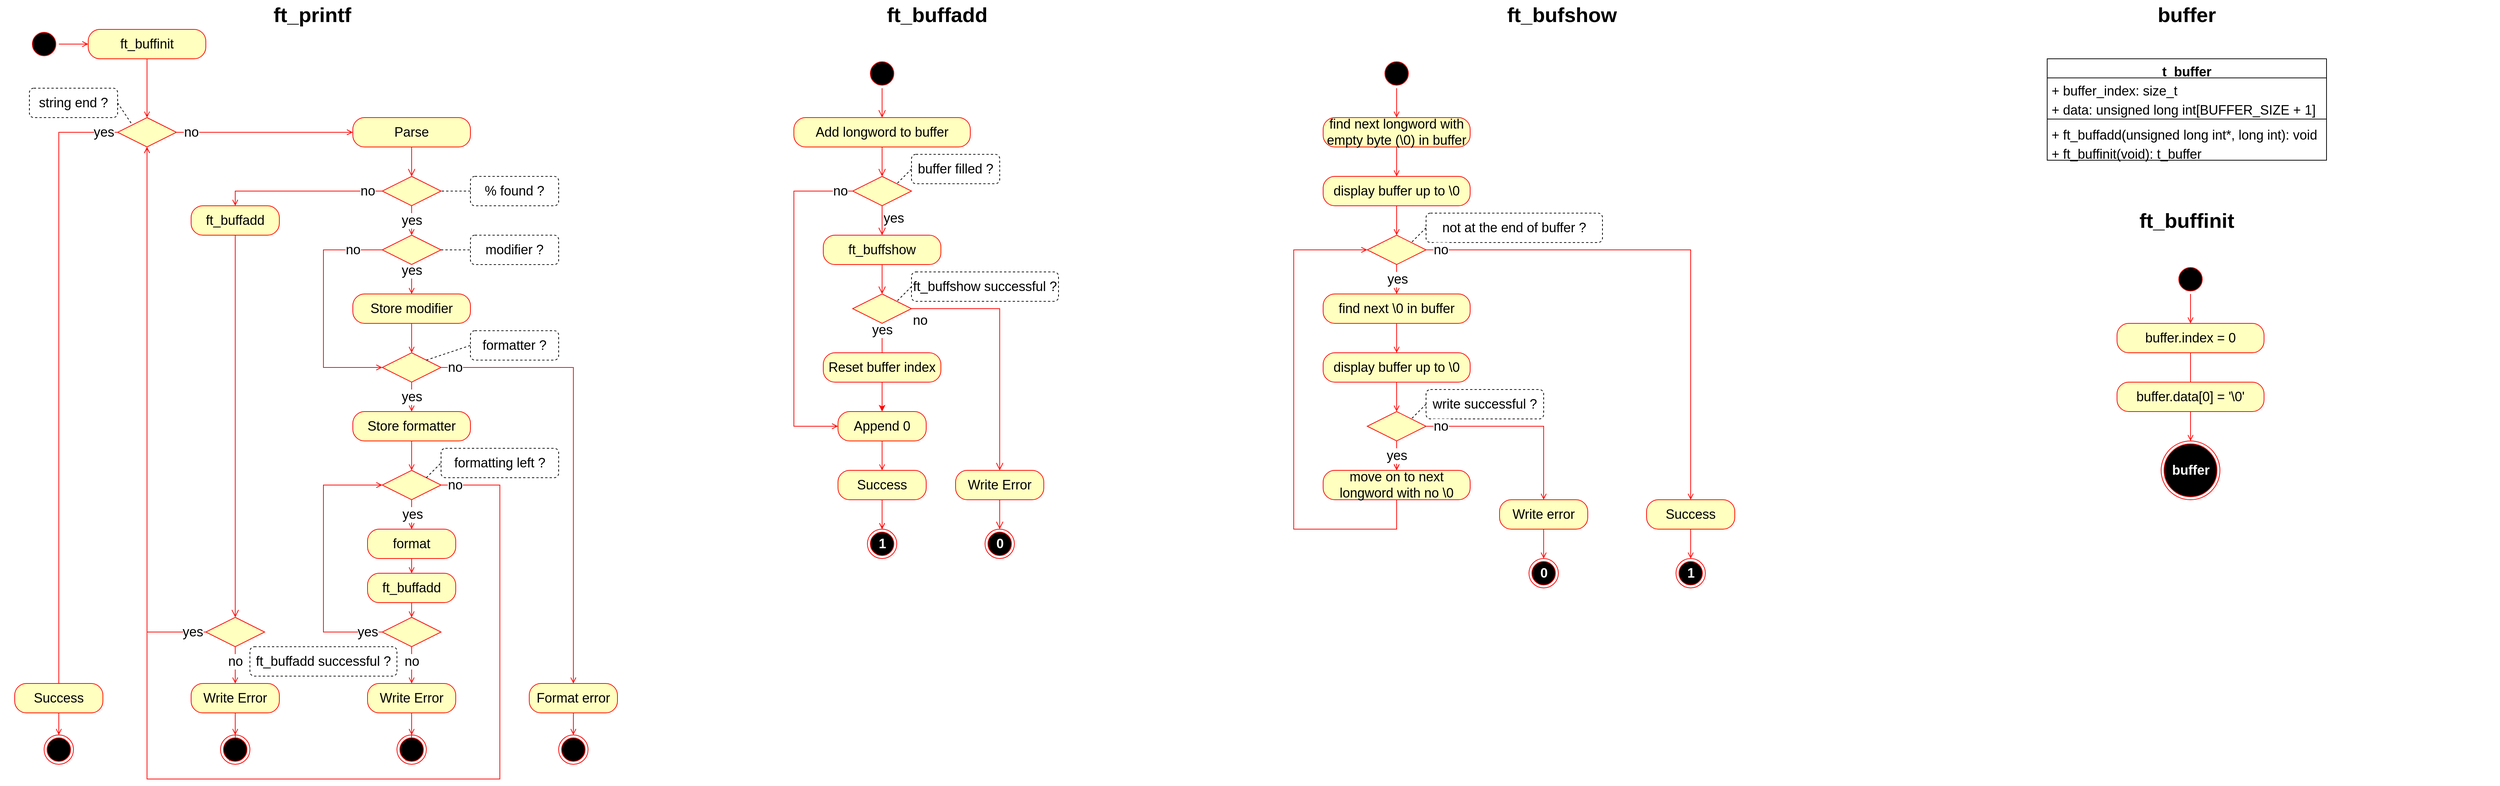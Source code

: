 <mxfile version="20.3.0" type="device"><diagram id="y9JXNTpWtpBgKSU2-rQh" name="Page-1"><mxGraphModel dx="593" dy="375" grid="1" gridSize="10" guides="1" tooltips="1" connect="1" arrows="1" fold="1" page="1" pageScale="1" pageWidth="850" pageHeight="1100" background="none" math="0" shadow="0"><root><mxCell id="0"/><mxCell id="1" parent="0"/><mxCell id="FxN2VmM9aET1OtkcwwL9-2" value="ft_printf" style="text;html=1;strokeColor=none;fillColor=none;align=center;verticalAlign=middle;whiteSpace=wrap;rounded=0;fontSize=28;spacing=2;fontStyle=1;fontColor=#000000;" parent="1" vertex="1"><mxGeometry width="850" height="40" as="geometry"/></mxCell><mxCell id="FxN2VmM9aET1OtkcwwL9-257" style="edgeStyle=orthogonalEdgeStyle;rounded=0;sketch=0;orthogonalLoop=1;jettySize=auto;html=1;entryX=0;entryY=0.5;entryDx=0;entryDy=0;strokeColor=#FF0000;fontFamily=Helvetica;fontSize=18;fontColor=#000000;startArrow=none;startFill=0;endArrow=open;endFill=0;" parent="1" source="FxN2VmM9aET1OtkcwwL9-6" target="FxN2VmM9aET1OtkcwwL9-256" edge="1"><mxGeometry relative="1" as="geometry"/></mxCell><mxCell id="FxN2VmM9aET1OtkcwwL9-6" value="" style="ellipse;html=1;shape=startState;fillColor=#000000;strokeColor=#ff0000;fontSize=18;fontColor=#000000;" parent="1" vertex="1"><mxGeometry x="40" y="40" width="40" height="40" as="geometry"/></mxCell><mxCell id="FxN2VmM9aET1OtkcwwL9-13" value="Parse" style="rounded=1;whiteSpace=wrap;html=1;arcSize=40;fontColor=#000000;fillColor=#ffffc0;strokeColor=#ff0000;fontSize=18;" parent="1" vertex="1"><mxGeometry x="480" y="160" width="160" height="40" as="geometry"/></mxCell><mxCell id="FxN2VmM9aET1OtkcwwL9-14" value="" style="edgeStyle=orthogonalEdgeStyle;html=1;verticalAlign=bottom;endArrow=open;endSize=8;strokeColor=#ff0000;rounded=0;fontSize=18;entryX=0.5;entryY=0;entryDx=0;entryDy=0;fontColor=#000000;" parent="1" source="FxN2VmM9aET1OtkcwwL9-13" target="FxN2VmM9aET1OtkcwwL9-15" edge="1"><mxGeometry relative="1" as="geometry"><mxPoint x="380" y="260" as="targetPoint"/></mxGeometry></mxCell><mxCell id="FxN2VmM9aET1OtkcwwL9-221" value="yes" style="edgeStyle=orthogonalEdgeStyle;rounded=0;sketch=0;orthogonalLoop=1;jettySize=auto;html=1;exitX=0.5;exitY=1;exitDx=0;exitDy=0;entryX=0.5;entryY=0;entryDx=0;entryDy=0;strokeColor=#FF0000;fontFamily=Helvetica;fontSize=18;fontColor=#000000;startArrow=none;startFill=0;endArrow=open;endFill=0;" parent="1" source="FxN2VmM9aET1OtkcwwL9-15" target="FxN2VmM9aET1OtkcwwL9-22" edge="1"><mxGeometry relative="1" as="geometry"/></mxCell><mxCell id="FxN2VmM9aET1OtkcwwL9-235" value="no" style="edgeStyle=orthogonalEdgeStyle;rounded=0;sketch=0;orthogonalLoop=1;jettySize=auto;html=1;entryX=0.5;entryY=0;entryDx=0;entryDy=0;strokeColor=#FF0000;fontFamily=Helvetica;fontSize=18;fontColor=#000000;startArrow=none;startFill=0;endArrow=open;endFill=0;" parent="1" source="FxN2VmM9aET1OtkcwwL9-15" target="FxN2VmM9aET1OtkcwwL9-232" edge="1"><mxGeometry x="-0.818" relative="1" as="geometry"><mxPoint as="offset"/></mxGeometry></mxCell><mxCell id="FxN2VmM9aET1OtkcwwL9-15" value="" style="rhombus;whiteSpace=wrap;html=1;fillColor=#ffffc0;strokeColor=#ff0000;fontSize=18;fontColor=#000000;" parent="1" vertex="1"><mxGeometry x="520" y="240" width="80" height="40" as="geometry"/></mxCell><mxCell id="FxN2VmM9aET1OtkcwwL9-146" style="orthogonalLoop=1;jettySize=auto;html=1;fontSize=18;startArrow=none;startFill=0;endArrow=none;endFill=0;sketch=0;rounded=0;exitX=0;exitY=0.5;exitDx=0;exitDy=0;dashed=1;fontColor=#000000;" parent="1" source="FxN2VmM9aET1OtkcwwL9-18" target="FxN2VmM9aET1OtkcwwL9-15" edge="1"><mxGeometry relative="1" as="geometry"><mxPoint x="640" y="260" as="sourcePoint"/></mxGeometry></mxCell><mxCell id="FxN2VmM9aET1OtkcwwL9-18" value="% found ?" style="text;html=1;strokeColor=default;fillColor=none;align=center;verticalAlign=middle;whiteSpace=wrap;rounded=1;fontSize=18;dashed=1;fontColor=#000000;" parent="1" vertex="1"><mxGeometry x="640" y="240" width="120" height="40" as="geometry"/></mxCell><mxCell id="FxN2VmM9aET1OtkcwwL9-219" value="yes" style="edgeStyle=orthogonalEdgeStyle;rounded=0;sketch=0;orthogonalLoop=1;jettySize=auto;html=1;exitX=0.5;exitY=1;exitDx=0;exitDy=0;entryX=0.5;entryY=0;entryDx=0;entryDy=0;strokeColor=#FF0000;fontFamily=Helvetica;fontSize=18;fontColor=#000000;startArrow=none;startFill=0;endArrow=open;endFill=0;" parent="1" source="FxN2VmM9aET1OtkcwwL9-22" target="FxN2VmM9aET1OtkcwwL9-303" edge="1"><mxGeometry x="-0.6" relative="1" as="geometry"><Array as="points"/><mxPoint as="offset"/></mxGeometry></mxCell><mxCell id="FxN2VmM9aET1OtkcwwL9-314" value="no" style="edgeStyle=orthogonalEdgeStyle;rounded=0;sketch=0;orthogonalLoop=1;jettySize=auto;html=1;exitX=0;exitY=0.5;exitDx=0;exitDy=0;entryX=0;entryY=0.5;entryDx=0;entryDy=0;strokeColor=#FF0000;fontFamily=Helvetica;fontSize=18;fontColor=#000000;startArrow=none;startFill=0;endArrow=open;endFill=0;" parent="1" source="FxN2VmM9aET1OtkcwwL9-22" target="FxN2VmM9aET1OtkcwwL9-27" edge="1"><mxGeometry x="-0.75" relative="1" as="geometry"><Array as="points"><mxPoint x="440" y="340"/><mxPoint x="440" y="500"/></Array><mxPoint as="offset"/></mxGeometry></mxCell><mxCell id="FxN2VmM9aET1OtkcwwL9-22" value="" style="rhombus;whiteSpace=wrap;html=1;fillColor=#ffffc0;strokeColor=#ff0000;fontSize=18;fontColor=#000000;" parent="1" vertex="1"><mxGeometry x="520" y="320" width="80" height="40" as="geometry"/></mxCell><mxCell id="FxN2VmM9aET1OtkcwwL9-25" value="modifier ?" style="text;html=1;strokeColor=default;fillColor=none;align=center;verticalAlign=middle;whiteSpace=wrap;rounded=1;fontSize=18;dashed=1;fontColor=#000000;" parent="1" vertex="1"><mxGeometry x="640" y="320" width="120" height="40" as="geometry"/></mxCell><mxCell id="FxN2VmM9aET1OtkcwwL9-26" value="formatter ?" style="text;html=1;strokeColor=default;fillColor=none;align=center;verticalAlign=middle;whiteSpace=wrap;rounded=1;fontSize=18;dashed=1;fontColor=#000000;" parent="1" vertex="1"><mxGeometry x="640" y="450" width="120" height="40" as="geometry"/></mxCell><mxCell id="FxN2VmM9aET1OtkcwwL9-217" value="no" style="edgeStyle=orthogonalEdgeStyle;rounded=0;sketch=0;orthogonalLoop=1;jettySize=auto;html=1;entryX=0.5;entryY=0;entryDx=0;entryDy=0;strokeColor=#FF0000;fontFamily=Helvetica;fontSize=18;fontColor=#000000;startArrow=none;startFill=0;endArrow=open;endFill=0;" parent="1" source="FxN2VmM9aET1OtkcwwL9-27" target="FxN2VmM9aET1OtkcwwL9-59" edge="1"><mxGeometry x="-0.937" relative="1" as="geometry"><mxPoint as="offset"/></mxGeometry></mxCell><mxCell id="FxN2VmM9aET1OtkcwwL9-312" value="yes" style="edgeStyle=orthogonalEdgeStyle;rounded=0;sketch=0;orthogonalLoop=1;jettySize=auto;html=1;exitX=0.5;exitY=1;exitDx=0;exitDy=0;entryX=0.5;entryY=0;entryDx=0;entryDy=0;strokeColor=#FF0000;fontFamily=Helvetica;fontSize=18;fontColor=#000000;startArrow=none;startFill=0;endArrow=open;endFill=0;" parent="1" source="FxN2VmM9aET1OtkcwwL9-27" target="FxN2VmM9aET1OtkcwwL9-311" edge="1"><mxGeometry relative="1" as="geometry"/></mxCell><mxCell id="FxN2VmM9aET1OtkcwwL9-27" value="" style="rhombus;whiteSpace=wrap;html=1;fillColor=#ffffc0;strokeColor=#ff0000;fontSize=18;fontColor=#000000;" parent="1" vertex="1"><mxGeometry x="520" y="480" width="80" height="40" as="geometry"/></mxCell><mxCell id="FxN2VmM9aET1OtkcwwL9-244" style="edgeStyle=orthogonalEdgeStyle;rounded=0;sketch=0;orthogonalLoop=1;jettySize=auto;html=1;entryX=0.5;entryY=0;entryDx=0;entryDy=0;strokeColor=#FF0000;fontFamily=Helvetica;fontSize=18;fontColor=#000000;startArrow=none;startFill=0;endArrow=open;endFill=0;" parent="1" source="FxN2VmM9aET1OtkcwwL9-59" target="FxN2VmM9aET1OtkcwwL9-138" edge="1"><mxGeometry relative="1" as="geometry"/></mxCell><mxCell id="FxN2VmM9aET1OtkcwwL9-59" value="Format error" style="rounded=1;whiteSpace=wrap;html=1;arcSize=40;fontColor=#000000;fillColor=#ffffc0;strokeColor=#ff0000;fontSize=18;" parent="1" vertex="1"><mxGeometry x="720" y="930" width="120" height="40" as="geometry"/></mxCell><mxCell id="FxN2VmM9aET1OtkcwwL9-222" value="no" style="edgeStyle=orthogonalEdgeStyle;rounded=0;sketch=0;orthogonalLoop=1;jettySize=auto;html=1;exitX=1;exitY=0.5;exitDx=0;exitDy=0;entryX=0;entryY=0.5;entryDx=0;entryDy=0;strokeColor=#FF0000;fontFamily=Helvetica;fontSize=18;fontColor=#000000;startArrow=none;startFill=0;endArrow=open;endFill=0;" parent="1" source="FxN2VmM9aET1OtkcwwL9-78" target="FxN2VmM9aET1OtkcwwL9-13" edge="1"><mxGeometry x="-0.833" relative="1" as="geometry"><mxPoint as="offset"/></mxGeometry></mxCell><mxCell id="FxN2VmM9aET1OtkcwwL9-78" value="" style="rhombus;whiteSpace=wrap;html=1;fillColor=#ffffc0;strokeColor=#ff0000;fontSize=18;fontColor=#000000;" parent="1" vertex="1"><mxGeometry x="160" y="160" width="80" height="40" as="geometry"/></mxCell><mxCell id="FxN2VmM9aET1OtkcwwL9-155" style="edgeStyle=none;rounded=0;sketch=0;orthogonalLoop=1;jettySize=auto;html=1;exitX=1;exitY=0.5;exitDx=0;exitDy=0;entryX=0;entryY=0;entryDx=0;entryDy=0;dashed=1;fontSize=18;startArrow=none;startFill=0;endArrow=none;endFill=0;fontColor=#000000;" parent="1" source="FxN2VmM9aET1OtkcwwL9-81" target="FxN2VmM9aET1OtkcwwL9-78" edge="1"><mxGeometry relative="1" as="geometry"/></mxCell><mxCell id="FxN2VmM9aET1OtkcwwL9-81" value="string end ?" style="text;html=1;strokeColor=default;fillColor=none;align=center;verticalAlign=middle;whiteSpace=wrap;rounded=1;fontSize=18;dashed=1;fontColor=#000000;" parent="1" vertex="1"><mxGeometry x="40" y="120" width="120" height="40" as="geometry"/></mxCell><mxCell id="FxN2VmM9aET1OtkcwwL9-138" value="" style="ellipse;html=1;shape=endState;fillColor=#000000;strokeColor=#ff0000;fontSize=18;fontColor=#000000;" parent="1" vertex="1"><mxGeometry x="760" y="1000" width="40" height="40" as="geometry"/></mxCell><mxCell id="FxN2VmM9aET1OtkcwwL9-142" value="" style="ellipse;html=1;shape=endState;fillColor=#000000;strokeColor=#ff0000;fontSize=18;fontColor=#000000;" parent="1" vertex="1"><mxGeometry x="60" y="1000" width="40" height="40" as="geometry"/></mxCell><mxCell id="FxN2VmM9aET1OtkcwwL9-147" style="orthogonalLoop=1;jettySize=auto;html=1;fontSize=18;startArrow=none;startFill=0;endArrow=none;endFill=0;sketch=0;rounded=0;exitX=1;exitY=0.5;exitDx=0;exitDy=0;dashed=1;entryX=0;entryY=0.5;entryDx=0;entryDy=0;fontColor=#000000;" parent="1" source="FxN2VmM9aET1OtkcwwL9-22" target="FxN2VmM9aET1OtkcwwL9-25" edge="1"><mxGeometry relative="1" as="geometry"><mxPoint x="650" y="270" as="sourcePoint"/><mxPoint x="610" y="270" as="targetPoint"/></mxGeometry></mxCell><mxCell id="FxN2VmM9aET1OtkcwwL9-148" style="orthogonalLoop=1;jettySize=auto;html=1;fontSize=18;startArrow=none;startFill=0;endArrow=none;endFill=0;sketch=0;rounded=0;exitX=1;exitY=0;exitDx=0;exitDy=0;dashed=1;entryX=0;entryY=0.5;entryDx=0;entryDy=0;fontColor=#000000;" parent="1" source="FxN2VmM9aET1OtkcwwL9-27" target="FxN2VmM9aET1OtkcwwL9-26" edge="1"><mxGeometry relative="1" as="geometry"><mxPoint x="530" y="350" as="sourcePoint"/><mxPoint x="490" y="350" as="targetPoint"/></mxGeometry></mxCell><mxCell id="FxN2VmM9aET1OtkcwwL9-158" value="buffer filled ?" style="text;html=1;strokeColor=default;fillColor=none;align=center;verticalAlign=middle;whiteSpace=wrap;rounded=1;fontSize=18;dashed=1;fontColor=#000000;" parent="1" vertex="1"><mxGeometry x="1240" y="210" width="120" height="40" as="geometry"/></mxCell><mxCell id="FxN2VmM9aET1OtkcwwL9-159" value="Add longword to buffer" style="rounded=1;whiteSpace=wrap;html=1;arcSize=40;fontColor=#000000;fillColor=#ffffc0;strokeColor=#ff0000;fontSize=18;" parent="1" vertex="1"><mxGeometry x="1080" y="160" width="240" height="40" as="geometry"/></mxCell><mxCell id="FxN2VmM9aET1OtkcwwL9-160" value="" style="edgeStyle=orthogonalEdgeStyle;html=1;verticalAlign=bottom;endArrow=open;endSize=8;strokeColor=#ff0000;rounded=0;fontSize=18;entryX=0.5;entryY=0;entryDx=0;entryDy=0;fontColor=#000000;" parent="1" source="FxN2VmM9aET1OtkcwwL9-159" target="FxN2VmM9aET1OtkcwwL9-161" edge="1"><mxGeometry relative="1" as="geometry"><mxPoint x="1440" y="480" as="targetPoint"/></mxGeometry></mxCell><mxCell id="FxN2VmM9aET1OtkcwwL9-161" value="" style="rhombus;whiteSpace=wrap;html=1;fillColor=#ffffc0;strokeColor=#ff0000;fontSize=18;fontColor=#000000;" parent="1" vertex="1"><mxGeometry x="1160" y="240" width="80" height="40" as="geometry"/></mxCell><mxCell id="FxN2VmM9aET1OtkcwwL9-163" value="yes" style="edgeStyle=orthogonalEdgeStyle;html=1;align=left;verticalAlign=top;endArrow=open;endSize=8;strokeColor=#ff0000;rounded=0;fontSize=18;entryX=0.5;entryY=0;entryDx=0;entryDy=0;fontColor=#000000;" parent="1" source="FxN2VmM9aET1OtkcwwL9-161" target="FxN2VmM9aET1OtkcwwL9-164" edge="1"><mxGeometry x="-1" relative="1" as="geometry"><mxPoint x="1410" y="550" as="targetPoint"/><mxPoint as="offset"/></mxGeometry></mxCell><mxCell id="FxN2VmM9aET1OtkcwwL9-164" value="ft_buffshow" style="rounded=1;whiteSpace=wrap;html=1;arcSize=40;fontColor=#000000;fillColor=#ffffc0;strokeColor=#ff0000;fontSize=18;" parent="1" vertex="1"><mxGeometry x="1120" y="320" width="160" height="40" as="geometry"/></mxCell><mxCell id="FxN2VmM9aET1OtkcwwL9-165" value="" style="edgeStyle=orthogonalEdgeStyle;html=1;verticalAlign=bottom;endArrow=open;endSize=8;strokeColor=#ff0000;rounded=0;fontSize=18;entryX=0.5;entryY=0;entryDx=0;entryDy=0;fontColor=#000000;" parent="1" source="FxN2VmM9aET1OtkcwwL9-164" target="FxN2VmM9aET1OtkcwwL9-166" edge="1"><mxGeometry relative="1" as="geometry"><mxPoint x="1280" y="680" as="targetPoint"/></mxGeometry></mxCell><mxCell id="FxN2VmM9aET1OtkcwwL9-190" style="edgeStyle=none;rounded=0;sketch=0;orthogonalLoop=1;jettySize=auto;html=1;dashed=1;fontSize=18;startArrow=none;startFill=0;endArrow=none;endFill=0;fontColor=#000000;" parent="1" source="FxN2VmM9aET1OtkcwwL9-166" edge="1"><mxGeometry relative="1" as="geometry"><mxPoint x="1200" y="450" as="targetPoint"/></mxGeometry></mxCell><mxCell id="FxN2VmM9aET1OtkcwwL9-192" value="yes" style="edgeStyle=orthogonalEdgeStyle;rounded=0;sketch=0;orthogonalLoop=1;jettySize=auto;html=1;entryX=0.5;entryY=0;entryDx=0;entryDy=0;fontSize=18;startArrow=none;startFill=0;endArrow=classic;endFill=1;strokeColor=#FF0000;fontColor=#000000;" parent="1" source="FxN2VmM9aET1OtkcwwL9-166" target="FxN2VmM9aET1OtkcwwL9-300" edge="1"><mxGeometry x="-0.846" relative="1" as="geometry"><mxPoint as="offset"/></mxGeometry></mxCell><mxCell id="FxN2VmM9aET1OtkcwwL9-166" value="" style="rhombus;whiteSpace=wrap;html=1;fillColor=#ffffc0;strokeColor=#ff0000;fontSize=18;fontColor=#000000;" parent="1" vertex="1"><mxGeometry x="1160" y="400" width="80" height="40" as="geometry"/></mxCell><mxCell id="FxN2VmM9aET1OtkcwwL9-167" value="no" style="edgeStyle=orthogonalEdgeStyle;html=1;align=left;verticalAlign=bottom;endArrow=open;endSize=8;strokeColor=#FF0000;rounded=0;fontSize=18;entryX=0.5;entryY=0;entryDx=0;entryDy=0;fontColor=#000000;" parent="1" source="FxN2VmM9aET1OtkcwwL9-166" target="FxN2VmM9aET1OtkcwwL9-171" edge="1"><mxGeometry x="-0.999" y="-30" relative="1" as="geometry"><mxPoint x="1400" y="360" as="targetPoint"/><mxPoint as="offset"/></mxGeometry></mxCell><mxCell id="FxN2VmM9aET1OtkcwwL9-188" style="edgeStyle=none;rounded=0;sketch=0;orthogonalLoop=1;jettySize=auto;html=1;entryX=1;entryY=0;entryDx=0;entryDy=0;dashed=1;fontSize=18;startArrow=none;startFill=0;endArrow=none;endFill=0;exitX=0;exitY=0.5;exitDx=0;exitDy=0;fontColor=#000000;" parent="1" source="FxN2VmM9aET1OtkcwwL9-169" target="FxN2VmM9aET1OtkcwwL9-166" edge="1"><mxGeometry relative="1" as="geometry"/></mxCell><mxCell id="FxN2VmM9aET1OtkcwwL9-169" value="ft_buffshow successful ?" style="text;html=1;strokeColor=default;fillColor=none;align=center;verticalAlign=middle;whiteSpace=wrap;rounded=1;fontSize=18;dashed=1;fontColor=#000000;" parent="1" vertex="1"><mxGeometry x="1240" y="370" width="200" height="40" as="geometry"/></mxCell><mxCell id="FxN2VmM9aET1OtkcwwL9-170" value="&lt;font&gt;&lt;b&gt;0&lt;/b&gt;&lt;/font&gt;" style="ellipse;html=1;shape=endState;fillColor=#000000;strokeColor=#ff0000;fontSize=18;fontColor=#FFFFFF;" parent="1" vertex="1"><mxGeometry x="1340" y="720" width="40" height="40" as="geometry"/></mxCell><mxCell id="FxN2VmM9aET1OtkcwwL9-171" value="Write Error" style="rounded=1;whiteSpace=wrap;html=1;arcSize=40;fontColor=#000000;fillColor=#ffffc0;strokeColor=#ff0000;fontSize=18;" parent="1" vertex="1"><mxGeometry x="1300" y="640" width="120" height="40" as="geometry"/></mxCell><mxCell id="FxN2VmM9aET1OtkcwwL9-172" value="" style="edgeStyle=orthogonalEdgeStyle;html=1;verticalAlign=bottom;endArrow=open;endSize=8;strokeColor=#ff0000;rounded=0;fontSize=18;entryX=0.5;entryY=0;entryDx=0;entryDy=0;fontColor=#FFFFFF;" parent="1" source="FxN2VmM9aET1OtkcwwL9-171" target="FxN2VmM9aET1OtkcwwL9-170" edge="1"><mxGeometry relative="1" as="geometry"><mxPoint x="1460" y="720" as="targetPoint"/></mxGeometry></mxCell><mxCell id="FxN2VmM9aET1OtkcwwL9-173" style="orthogonalLoop=1;jettySize=auto;html=1;fontSize=18;startArrow=none;startFill=0;endArrow=none;endFill=0;sketch=0;rounded=0;exitX=0;exitY=0.5;exitDx=0;exitDy=0;dashed=1;entryX=1;entryY=0;entryDx=0;entryDy=0;fontColor=#000000;" parent="1" source="FxN2VmM9aET1OtkcwwL9-158" target="FxN2VmM9aET1OtkcwwL9-161" edge="1"><mxGeometry relative="1" as="geometry"><mxPoint x="2170" y="430" as="sourcePoint"/><mxPoint x="2130" y="430" as="targetPoint"/></mxGeometry></mxCell><mxCell id="FxN2VmM9aET1OtkcwwL9-175" value="ft_buffadd" style="text;html=1;strokeColor=none;fillColor=none;align=center;verticalAlign=middle;whiteSpace=wrap;rounded=0;fontSize=28;spacing=2;fontStyle=1;fontColor=#000000;" parent="1" vertex="1"><mxGeometry x="850" width="850" height="40" as="geometry"/></mxCell><mxCell id="FxN2VmM9aET1OtkcwwL9-177" value="" style="ellipse;html=1;shape=startState;fillColor=#000000;strokeColor=#ff0000;rounded=1;fontSize=18;fontColor=#000000;" parent="1" vertex="1"><mxGeometry x="1180" y="80" width="40" height="40" as="geometry"/></mxCell><mxCell id="FxN2VmM9aET1OtkcwwL9-178" value="" style="edgeStyle=orthogonalEdgeStyle;html=1;verticalAlign=bottom;endArrow=open;endSize=8;strokeColor=#ff0000;rounded=0;sketch=0;fontSize=18;exitX=0.5;exitY=1;exitDx=0;exitDy=0;entryX=0.5;entryY=0;entryDx=0;entryDy=0;fontColor=#000000;" parent="1" source="FxN2VmM9aET1OtkcwwL9-177" target="FxN2VmM9aET1OtkcwwL9-159" edge="1"><mxGeometry relative="1" as="geometry"><mxPoint x="1240.0" y="170" as="targetPoint"/><mxPoint x="1240.0" y="130" as="sourcePoint"/></mxGeometry></mxCell><mxCell id="FxN2VmM9aET1OtkcwwL9-191" value="1" style="ellipse;html=1;shape=endState;fillColor=#000000;strokeColor=#ff0000;fontSize=18;fontColor=#FFFFFF;labelBackgroundColor=none;fontFamily=Helvetica;fontStyle=1" parent="1" vertex="1"><mxGeometry x="1180" y="720" width="40" height="40" as="geometry"/></mxCell><mxCell id="FxN2VmM9aET1OtkcwwL9-224" value="yes" style="edgeStyle=orthogonalEdgeStyle;rounded=0;sketch=0;orthogonalLoop=1;jettySize=auto;html=1;strokeColor=#FF0000;fontFamily=Helvetica;fontSize=18;fontColor=#000000;startArrow=none;startFill=0;endArrow=open;endFill=0;" parent="1" source="FxN2VmM9aET1OtkcwwL9-195" edge="1"><mxGeometry relative="1" as="geometry"><mxPoint x="560" y="720" as="targetPoint"/></mxGeometry></mxCell><mxCell id="FxN2VmM9aET1OtkcwwL9-251" value="no" style="edgeStyle=orthogonalEdgeStyle;rounded=0;sketch=0;orthogonalLoop=1;jettySize=auto;html=1;exitX=1;exitY=0.5;exitDx=0;exitDy=0;entryX=0.5;entryY=1;entryDx=0;entryDy=0;strokeColor=#FF0000;fontFamily=Helvetica;fontSize=18;fontColor=#000000;startArrow=none;startFill=0;endArrow=open;endFill=0;" parent="1" source="FxN2VmM9aET1OtkcwwL9-195" target="FxN2VmM9aET1OtkcwwL9-78" edge="1"><mxGeometry x="-0.979" relative="1" as="geometry"><Array as="points"><mxPoint x="680" y="660"/><mxPoint x="680" y="1060"/><mxPoint x="200" y="1060"/></Array><mxPoint as="offset"/></mxGeometry></mxCell><mxCell id="FxN2VmM9aET1OtkcwwL9-195" value="" style="rhombus;whiteSpace=wrap;html=1;fillColor=#ffffc0;strokeColor=#ff0000;rounded=0;labelBackgroundColor=none;fontFamily=Helvetica;fontSize=18;fontColor=#000000;" parent="1" vertex="1"><mxGeometry x="520" y="640" width="80" height="40" as="geometry"/></mxCell><mxCell id="FxN2VmM9aET1OtkcwwL9-198" value="formatting left ?" style="text;html=1;strokeColor=default;fillColor=none;align=center;verticalAlign=middle;whiteSpace=wrap;rounded=1;fontSize=18;dashed=1;fontColor=#000000;" parent="1" vertex="1"><mxGeometry x="600" y="610" width="160" height="40" as="geometry"/></mxCell><mxCell id="FxN2VmM9aET1OtkcwwL9-247" style="edgeStyle=orthogonalEdgeStyle;rounded=0;sketch=0;orthogonalLoop=1;jettySize=auto;html=1;entryX=0.5;entryY=0;entryDx=0;entryDy=0;strokeColor=#FF0000;fontFamily=Helvetica;fontSize=18;fontColor=#000000;startArrow=none;startFill=0;endArrow=open;endFill=0;" parent="1" source="FxN2VmM9aET1OtkcwwL9-201" target="FxN2VmM9aET1OtkcwwL9-245" edge="1"><mxGeometry relative="1" as="geometry"/></mxCell><mxCell id="FxN2VmM9aET1OtkcwwL9-201" value="ft_buffadd" style="rounded=1;whiteSpace=wrap;html=1;arcSize=40;fontColor=#000000;fillColor=#ffffc0;strokeColor=#ff0000;labelBackgroundColor=none;fontFamily=Helvetica;fontSize=18;" parent="1" vertex="1"><mxGeometry x="500" y="780" width="120" height="40" as="geometry"/></mxCell><mxCell id="FxN2VmM9aET1OtkcwwL9-252" style="rounded=0;sketch=0;orthogonalLoop=1;jettySize=auto;html=1;exitX=0.25;exitY=0;exitDx=0;exitDy=0;entryX=1;entryY=1;entryDx=0;entryDy=0;strokeColor=#FFFFFF;fontFamily=Helvetica;fontSize=18;fontColor=#000000;startArrow=none;startFill=0;endArrow=none;endFill=0;dashed=1;" parent="1" source="FxN2VmM9aET1OtkcwwL9-204" target="FxN2VmM9aET1OtkcwwL9-234" edge="1"><mxGeometry relative="1" as="geometry"><mxPoint x="340" y="910" as="targetPoint"/></mxGeometry></mxCell><mxCell id="FxN2VmM9aET1OtkcwwL9-253" style="edgeStyle=none;rounded=0;sketch=0;orthogonalLoop=1;jettySize=auto;html=1;exitX=0.75;exitY=0;exitDx=0;exitDy=0;entryX=0;entryY=1;entryDx=0;entryDy=0;dashed=1;strokeColor=#FFFFFF;fontFamily=Helvetica;fontSize=18;fontColor=#000000;startArrow=none;startFill=0;endArrow=none;endFill=0;" parent="1" source="FxN2VmM9aET1OtkcwwL9-204" target="FxN2VmM9aET1OtkcwwL9-245" edge="1"><mxGeometry relative="1" as="geometry"/></mxCell><mxCell id="FxN2VmM9aET1OtkcwwL9-204" value="ft_buffadd successful ?" style="text;html=1;strokeColor=default;fillColor=none;align=center;verticalAlign=middle;whiteSpace=wrap;rounded=1;fontSize=18;dashed=1;fontColor=#000000;" parent="1" vertex="1"><mxGeometry x="340" y="880" width="200" height="40" as="geometry"/></mxCell><mxCell id="FxN2VmM9aET1OtkcwwL9-232" value="ft_buffadd" style="rounded=1;whiteSpace=wrap;html=1;arcSize=40;fontColor=#000000;fillColor=#ffffc0;strokeColor=#ff0000;labelBackgroundColor=none;fontFamily=Helvetica;fontSize=18;" parent="1" vertex="1"><mxGeometry x="260" y="280" width="120" height="40" as="geometry"/></mxCell><mxCell id="FxN2VmM9aET1OtkcwwL9-233" value="" style="edgeStyle=orthogonalEdgeStyle;html=1;verticalAlign=bottom;endArrow=open;endSize=8;strokeColor=#ff0000;rounded=0;sketch=0;fontFamily=Helvetica;fontSize=18;fontColor=#000000;" parent="1" source="FxN2VmM9aET1OtkcwwL9-232" target="FxN2VmM9aET1OtkcwwL9-234" edge="1"><mxGeometry relative="1" as="geometry"><mxPoint x="300" y="640" as="targetPoint"/></mxGeometry></mxCell><mxCell id="FxN2VmM9aET1OtkcwwL9-236" style="edgeStyle=orthogonalEdgeStyle;rounded=0;sketch=0;orthogonalLoop=1;jettySize=auto;html=1;entryX=0.5;entryY=1;entryDx=0;entryDy=0;strokeColor=#FF0000;fontFamily=Helvetica;fontSize=18;fontColor=#000000;startArrow=none;startFill=0;endArrow=open;endFill=0;exitX=0;exitY=0.5;exitDx=0;exitDy=0;" parent="1" source="FxN2VmM9aET1OtkcwwL9-234" target="FxN2VmM9aET1OtkcwwL9-78" edge="1"><mxGeometry relative="1" as="geometry"><Array as="points"><mxPoint x="200" y="860"/></Array></mxGeometry></mxCell><mxCell id="FxN2VmM9aET1OtkcwwL9-239" value="yes" style="edgeLabel;html=1;align=center;verticalAlign=middle;resizable=0;points=[];fontSize=18;fontFamily=Helvetica;fontColor=#000000;" parent="FxN2VmM9aET1OtkcwwL9-236" vertex="1" connectable="0"><mxGeometry x="-0.925" y="-2" relative="1" as="geometry"><mxPoint x="9" y="2" as="offset"/></mxGeometry></mxCell><mxCell id="FxN2VmM9aET1OtkcwwL9-241" value="no" style="edgeStyle=orthogonalEdgeStyle;rounded=0;sketch=0;orthogonalLoop=1;jettySize=auto;html=1;entryX=0.5;entryY=0;entryDx=0;entryDy=0;strokeColor=#FF0000;fontFamily=Helvetica;fontSize=18;fontColor=#000000;startArrow=none;startFill=0;endArrow=open;endFill=0;exitX=0.5;exitY=1;exitDx=0;exitDy=0;" parent="1" source="FxN2VmM9aET1OtkcwwL9-242" target="FxN2VmM9aET1OtkcwwL9-240" edge="1"><mxGeometry x="-0.8" relative="1" as="geometry"><Array as="points"><mxPoint x="320" y="1020"/><mxPoint x="320" y="1020"/></Array><mxPoint as="offset"/></mxGeometry></mxCell><mxCell id="FxN2VmM9aET1OtkcwwL9-234" value="" style="rhombus;whiteSpace=wrap;html=1;fillColor=#ffffc0;strokeColor=#ff0000;rounded=0;labelBackgroundColor=none;fontFamily=Helvetica;fontSize=18;fontColor=#000000;" parent="1" vertex="1"><mxGeometry x="280" y="840" width="80" height="40" as="geometry"/></mxCell><mxCell id="FxN2VmM9aET1OtkcwwL9-243" style="edgeStyle=orthogonalEdgeStyle;rounded=0;sketch=0;orthogonalLoop=1;jettySize=auto;html=1;entryX=0.5;entryY=0;entryDx=0;entryDy=0;strokeColor=#FF0000;fontFamily=Helvetica;fontSize=18;fontColor=#000000;startArrow=none;startFill=0;endArrow=open;endFill=0;" parent="1" source="FxN2VmM9aET1OtkcwwL9-240" target="FxN2VmM9aET1OtkcwwL9-242" edge="1"><mxGeometry relative="1" as="geometry"/></mxCell><mxCell id="FxN2VmM9aET1OtkcwwL9-240" value="Write Error" style="rounded=1;whiteSpace=wrap;html=1;arcSize=40;fontColor=#000000;fillColor=#ffffc0;strokeColor=#ff0000;fontSize=18;" parent="1" vertex="1"><mxGeometry x="260" y="930" width="120" height="40" as="geometry"/></mxCell><mxCell id="FxN2VmM9aET1OtkcwwL9-246" value="no" style="edgeStyle=orthogonalEdgeStyle;rounded=0;sketch=0;orthogonalLoop=1;jettySize=auto;html=1;entryX=0.5;entryY=0;entryDx=0;entryDy=0;strokeColor=#FF0000;fontFamily=Helvetica;fontSize=18;fontColor=#000000;startArrow=none;startFill=0;endArrow=open;endFill=0;exitX=0.5;exitY=1;exitDx=0;exitDy=0;" parent="1" source="FxN2VmM9aET1OtkcwwL9-316" target="FxN2VmM9aET1OtkcwwL9-315" edge="1"><mxGeometry x="-0.8" relative="1" as="geometry"><Array as="points"><mxPoint x="560" y="1020"/><mxPoint x="560" y="1020"/></Array><mxPoint as="offset"/></mxGeometry></mxCell><mxCell id="FxN2VmM9aET1OtkcwwL9-250" value="yes" style="edgeStyle=orthogonalEdgeStyle;rounded=0;sketch=0;orthogonalLoop=1;jettySize=auto;html=1;strokeColor=#FF0000;fontFamily=Helvetica;fontSize=18;fontColor=#000000;startArrow=none;startFill=0;endArrow=open;endFill=0;entryX=0;entryY=0.5;entryDx=0;entryDy=0;" parent="1" source="FxN2VmM9aET1OtkcwwL9-245" target="FxN2VmM9aET1OtkcwwL9-195" edge="1"><mxGeometry x="-0.888" relative="1" as="geometry"><mxPoint x="490" y="700" as="targetPoint"/><Array as="points"><mxPoint x="440" y="860"/><mxPoint x="440" y="660"/></Array><mxPoint as="offset"/></mxGeometry></mxCell><mxCell id="FxN2VmM9aET1OtkcwwL9-245" value="" style="rhombus;whiteSpace=wrap;html=1;fillColor=#ffffc0;strokeColor=#ff0000;rounded=0;labelBackgroundColor=none;fontFamily=Helvetica;fontSize=18;fontColor=#000000;" parent="1" vertex="1"><mxGeometry x="520" y="840" width="80" height="40" as="geometry"/></mxCell><mxCell id="FxN2VmM9aET1OtkcwwL9-255" style="edgeStyle=orthogonalEdgeStyle;rounded=0;sketch=0;orthogonalLoop=1;jettySize=auto;html=1;exitX=0.5;exitY=1;exitDx=0;exitDy=0;entryX=0.5;entryY=0;entryDx=0;entryDy=0;strokeColor=#FF0000;fontFamily=Helvetica;fontSize=18;fontColor=#000000;startArrow=none;startFill=0;endArrow=open;endFill=0;" parent="1" source="FxN2VmM9aET1OtkcwwL9-254" target="FxN2VmM9aET1OtkcwwL9-201" edge="1"><mxGeometry relative="1" as="geometry"/></mxCell><mxCell id="FxN2VmM9aET1OtkcwwL9-254" value="format" style="rounded=1;whiteSpace=wrap;html=1;arcSize=40;fontColor=#000000;fillColor=#ffffc0;strokeColor=#ff0000;labelBackgroundColor=none;fontFamily=Helvetica;fontSize=18;" parent="1" vertex="1"><mxGeometry x="500" y="720" width="120" height="40" as="geometry"/></mxCell><mxCell id="FxN2VmM9aET1OtkcwwL9-258" style="edgeStyle=orthogonalEdgeStyle;rounded=0;sketch=0;orthogonalLoop=1;jettySize=auto;html=1;exitX=0.5;exitY=1;exitDx=0;exitDy=0;entryX=0.5;entryY=0;entryDx=0;entryDy=0;strokeColor=#FF0000;fontFamily=Helvetica;fontSize=18;fontColor=#000000;startArrow=none;startFill=0;endArrow=open;endFill=0;" parent="1" source="FxN2VmM9aET1OtkcwwL9-256" target="FxN2VmM9aET1OtkcwwL9-78" edge="1"><mxGeometry relative="1" as="geometry"/></mxCell><mxCell id="FxN2VmM9aET1OtkcwwL9-256" value="ft_buffinit" style="rounded=1;whiteSpace=wrap;html=1;arcSize=40;fontColor=#000000;fillColor=#ffffc0;strokeColor=#ff0000;fontSize=18;" parent="1" vertex="1"><mxGeometry x="120" y="40" width="160" height="40" as="geometry"/></mxCell><mxCell id="FxN2VmM9aET1OtkcwwL9-260" value="" style="edgeStyle=orthogonalEdgeStyle;rounded=0;sketch=0;orthogonalLoop=1;jettySize=auto;html=1;strokeColor=#FF0000;fontFamily=Helvetica;fontSize=18;fontColor=#FFFFFF;startArrow=none;startFill=0;endArrow=open;endFill=0;" parent="1" source="FxN2VmM9aET1OtkcwwL9-259" target="FxN2VmM9aET1OtkcwwL9-191" edge="1"><mxGeometry relative="1" as="geometry"/></mxCell><mxCell id="FxN2VmM9aET1OtkcwwL9-295" value="" style="edgeStyle=orthogonalEdgeStyle;rounded=0;sketch=0;orthogonalLoop=1;jettySize=auto;html=1;strokeColor=#FF0000;fontFamily=Helvetica;fontSize=18;fontColor=#FFFFFF;startArrow=none;startFill=0;endArrow=open;endFill=0;" parent="1" source="FxN2VmM9aET1OtkcwwL9-259" target="FxN2VmM9aET1OtkcwwL9-191" edge="1"><mxGeometry relative="1" as="geometry"/></mxCell><mxCell id="FxN2VmM9aET1OtkcwwL9-259" value="Success" style="rounded=1;whiteSpace=wrap;html=1;arcSize=40;fontColor=#000000;fillColor=#ffffc0;strokeColor=#ff0000;fontSize=18;" parent="1" vertex="1"><mxGeometry x="1140" y="640" width="120" height="40" as="geometry"/></mxCell><mxCell id="FxN2VmM9aET1OtkcwwL9-262" value="no" style="edgeStyle=orthogonalEdgeStyle;rounded=0;sketch=0;orthogonalLoop=1;jettySize=auto;html=1;entryX=0;entryY=0.5;entryDx=0;entryDy=0;strokeColor=#FF0000;fontSize=18;startArrow=none;startFill=0;endArrow=open;endFill=0;fontColor=#000000;" parent="1" source="FxN2VmM9aET1OtkcwwL9-161" target="FxN2VmM9aET1OtkcwwL9-300" edge="1"><mxGeometry x="-0.926" relative="1" as="geometry"><mxPoint x="1240.0" y="260.0" as="sourcePoint"/><mxPoint x="1500" y="600" as="targetPoint"/><Array as="points"><mxPoint x="1080" y="260"/><mxPoint x="1080" y="580"/></Array><mxPoint as="offset"/></mxGeometry></mxCell><mxCell id="FxN2VmM9aET1OtkcwwL9-265" style="edgeStyle=orthogonalEdgeStyle;rounded=0;sketch=0;orthogonalLoop=1;jettySize=auto;html=1;exitX=0.5;exitY=1;exitDx=0;exitDy=0;entryX=0.5;entryY=0;entryDx=0;entryDy=0;strokeColor=#FF0000;fontFamily=Helvetica;fontSize=18;fontColor=#000000;startArrow=none;startFill=0;endArrow=open;endFill=0;" parent="1" source="FxN2VmM9aET1OtkcwwL9-263" target="FxN2VmM9aET1OtkcwwL9-142" edge="1"><mxGeometry relative="1" as="geometry"/></mxCell><mxCell id="FxN2VmM9aET1OtkcwwL9-263" value="Success" style="rounded=1;whiteSpace=wrap;html=1;arcSize=40;fontColor=#000000;fillColor=#ffffc0;strokeColor=#ff0000;fontSize=18;" parent="1" vertex="1"><mxGeometry x="20" y="930" width="120" height="40" as="geometry"/></mxCell><mxCell id="FxN2VmM9aET1OtkcwwL9-264" value="&lt;font&gt;yes&lt;/font&gt;" style="edgeStyle=orthogonalEdgeStyle;rounded=0;sketch=0;orthogonalLoop=1;jettySize=auto;html=1;exitX=0;exitY=0.5;exitDx=0;exitDy=0;entryX=0.5;entryY=0;entryDx=0;entryDy=0;strokeColor=#FF0000;fontFamily=Helvetica;fontSize=18;fontColor=#000000;startArrow=none;startFill=0;endArrow=none;endFill=0;" parent="1" source="FxN2VmM9aET1OtkcwwL9-78" target="FxN2VmM9aET1OtkcwwL9-263" edge="1"><mxGeometry x="-0.954" relative="1" as="geometry"><mxPoint x="160" y="180" as="sourcePoint"/><mxPoint x="80" y="1040" as="targetPoint"/><Array as="points"/><mxPoint as="offset"/></mxGeometry></mxCell><mxCell id="FxN2VmM9aET1OtkcwwL9-266" value="ft_buffinit" style="text;html=1;strokeColor=none;fillColor=none;align=center;verticalAlign=middle;whiteSpace=wrap;rounded=0;fontSize=28;spacing=2;fontStyle=1;fontColor=#000000;" parent="1" vertex="1"><mxGeometry x="2550" y="280" width="850" height="40" as="geometry"/></mxCell><mxCell id="FxN2VmM9aET1OtkcwwL9-292" style="edgeStyle=orthogonalEdgeStyle;rounded=0;sketch=0;orthogonalLoop=1;jettySize=auto;html=1;entryX=0.5;entryY=0;entryDx=0;entryDy=0;strokeColor=#FF0000;fontFamily=Helvetica;fontSize=18;fontColor=#000000;startArrow=none;startFill=0;endArrow=open;endFill=0;" parent="1" source="FxN2VmM9aET1OtkcwwL9-267" target="FxN2VmM9aET1OtkcwwL9-268" edge="1"><mxGeometry relative="1" as="geometry"/></mxCell><mxCell id="FxN2VmM9aET1OtkcwwL9-267" value="" style="ellipse;html=1;shape=startState;fillColor=#000000;strokeColor=#ff0000;rounded=1;fontSize=18;fontColor=#000000;" parent="1" vertex="1"><mxGeometry x="2960" y="360" width="40" height="40" as="geometry"/></mxCell><mxCell id="FxN2VmM9aET1OtkcwwL9-289" style="edgeStyle=orthogonalEdgeStyle;rounded=0;sketch=0;orthogonalLoop=1;jettySize=auto;html=1;entryX=0.5;entryY=0;entryDx=0;entryDy=0;strokeColor=#FF0000;fontFamily=Helvetica;fontSize=18;fontColor=#000000;startArrow=none;startFill=0;endArrow=open;endFill=0;" parent="1" source="FxN2VmM9aET1OtkcwwL9-268" edge="1" target="FxN2VmM9aET1OtkcwwL9-290"><mxGeometry relative="1" as="geometry"><mxPoint x="2980" y="520" as="targetPoint"/></mxGeometry></mxCell><mxCell id="FxN2VmM9aET1OtkcwwL9-268" value="buffer.index = 0" style="rounded=1;whiteSpace=wrap;html=1;arcSize=40;fontColor=#000000;fillColor=#ffffc0;strokeColor=#ff0000;fontSize=18;" parent="1" vertex="1"><mxGeometry x="2880" y="440" width="200" height="40" as="geometry"/></mxCell><mxCell id="FxN2VmM9aET1OtkcwwL9-269" value="buffer" style="text;html=1;strokeColor=none;fillColor=none;align=center;verticalAlign=middle;whiteSpace=wrap;rounded=0;fontSize=28;spacing=2;fontStyle=1;fontColor=#000000;" parent="1" vertex="1"><mxGeometry x="2550" width="850" height="40" as="geometry"/></mxCell><mxCell id="FxN2VmM9aET1OtkcwwL9-282" value="t_buffer" style="swimlane;fontStyle=1;align=center;verticalAlign=top;childLayout=stackLayout;horizontal=1;startSize=26;horizontalStack=0;resizeParent=1;resizeParentMax=0;resizeLast=0;collapsible=1;marginBottom=0;rounded=0;labelBackgroundColor=none;strokeColor=default;fontFamily=Helvetica;fontSize=18;fontColor=#000000;" parent="1" vertex="1"><mxGeometry x="2785" y="80" width="380" height="138" as="geometry"/></mxCell><mxCell id="FxN2VmM9aET1OtkcwwL9-283" value="+ buffer_index: size_t" style="text;strokeColor=none;fillColor=none;align=left;verticalAlign=top;spacingLeft=4;spacingRight=4;overflow=hidden;rotatable=0;points=[[0,0.5],[1,0.5]];portConstraint=eastwest;rounded=0;labelBackgroundColor=none;fontFamily=Helvetica;fontSize=18;fontColor=#000000;" parent="FxN2VmM9aET1OtkcwwL9-282" vertex="1"><mxGeometry y="26" width="380" height="26" as="geometry"/></mxCell><mxCell id="FxN2VmM9aET1OtkcwwL9-286" value="+ data: unsigned long int[BUFFER_SIZE + 1]" style="text;strokeColor=none;fillColor=none;align=left;verticalAlign=top;spacingLeft=4;spacingRight=4;overflow=hidden;rotatable=0;points=[[0,0.5],[1,0.5]];portConstraint=eastwest;rounded=0;labelBackgroundColor=none;fontFamily=Helvetica;fontSize=18;fontColor=#000000;" parent="FxN2VmM9aET1OtkcwwL9-282" vertex="1"><mxGeometry y="52" width="380" height="26" as="geometry"/></mxCell><mxCell id="FxN2VmM9aET1OtkcwwL9-284" value="" style="line;strokeWidth=1;fillColor=none;align=left;verticalAlign=middle;spacingTop=-1;spacingLeft=3;spacingRight=3;rotatable=0;labelPosition=right;points=[];portConstraint=eastwest;strokeColor=inherit;rounded=0;labelBackgroundColor=none;fontFamily=Helvetica;fontSize=18;fontColor=#000000;" parent="FxN2VmM9aET1OtkcwwL9-282" vertex="1"><mxGeometry y="78" width="380" height="8" as="geometry"/></mxCell><mxCell id="FxN2VmM9aET1OtkcwwL9-285" value="+ ft_buffadd(unsigned long int*, long int): void" style="text;strokeColor=none;fillColor=none;align=left;verticalAlign=top;spacingLeft=4;spacingRight=4;overflow=hidden;rotatable=0;points=[[0,0.5],[1,0.5]];portConstraint=eastwest;rounded=0;labelBackgroundColor=none;fontFamily=Helvetica;fontSize=18;fontColor=#000000;" parent="FxN2VmM9aET1OtkcwwL9-282" vertex="1"><mxGeometry y="86" width="380" height="26" as="geometry"/></mxCell><mxCell id="FxN2VmM9aET1OtkcwwL9-287" value="+ ft_buffinit(void): t_buffer" style="text;strokeColor=none;fillColor=none;align=left;verticalAlign=top;spacingLeft=4;spacingRight=4;overflow=hidden;rotatable=0;points=[[0,0.5],[1,0.5]];portConstraint=eastwest;rounded=0;labelBackgroundColor=none;fontFamily=Helvetica;fontSize=18;fontColor=#000000;" parent="FxN2VmM9aET1OtkcwwL9-282" vertex="1"><mxGeometry y="112" width="380" height="26" as="geometry"/></mxCell><mxCell id="FxN2VmM9aET1OtkcwwL9-290" value="buffer" style="ellipse;html=1;shape=endState;fillColor=#000000;strokeColor=#ff0000;fontSize=18;fontColor=#FFFFFF;labelBackgroundColor=none;fontFamily=Helvetica;fontStyle=1" parent="1" vertex="1"><mxGeometry x="2940" y="600" width="80" height="80" as="geometry"/></mxCell><mxCell id="FxN2VmM9aET1OtkcwwL9-301" style="edgeStyle=orthogonalEdgeStyle;rounded=0;sketch=0;orthogonalLoop=1;jettySize=auto;html=1;exitX=0.5;exitY=1;exitDx=0;exitDy=0;entryX=0.5;entryY=0;entryDx=0;entryDy=0;strokeColor=#FF0000;fontFamily=Helvetica;fontSize=18;fontColor=#000000;startArrow=none;startFill=0;endArrow=open;endFill=0;" parent="1" source="FxN2VmM9aET1OtkcwwL9-300" target="FxN2VmM9aET1OtkcwwL9-259" edge="1"><mxGeometry relative="1" as="geometry"/></mxCell><mxCell id="FxN2VmM9aET1OtkcwwL9-300" value="Append 0" style="rounded=1;whiteSpace=wrap;html=1;arcSize=40;fontColor=#000000;fillColor=#ffffc0;strokeColor=#ff0000;fontSize=18;" parent="1" vertex="1"><mxGeometry x="1140" y="560" width="120" height="40" as="geometry"/></mxCell><mxCell id="FxN2VmM9aET1OtkcwwL9-302" value="Reset buffer index" style="rounded=1;whiteSpace=wrap;html=1;arcSize=40;fontColor=#000000;fillColor=#ffffc0;strokeColor=#ff0000;fontSize=18;" parent="1" vertex="1"><mxGeometry x="1120" y="480" width="160" height="40" as="geometry"/></mxCell><mxCell id="FxN2VmM9aET1OtkcwwL9-309" style="edgeStyle=orthogonalEdgeStyle;rounded=0;sketch=0;orthogonalLoop=1;jettySize=auto;html=1;entryX=0.5;entryY=0;entryDx=0;entryDy=0;strokeColor=#FF0000;fontFamily=Helvetica;fontSize=18;fontColor=#000000;startArrow=none;startFill=0;endArrow=open;endFill=0;" parent="1" target="FxN2VmM9aET1OtkcwwL9-27" edge="1"><mxGeometry relative="1" as="geometry"><mxPoint x="560" y="480" as="sourcePoint"/></mxGeometry></mxCell><mxCell id="FxN2VmM9aET1OtkcwwL9-310" style="edgeStyle=orthogonalEdgeStyle;rounded=0;sketch=0;orthogonalLoop=1;jettySize=auto;html=1;entryX=0.5;entryY=0;entryDx=0;entryDy=0;strokeColor=#FF0000;fontFamily=Helvetica;fontSize=18;fontColor=#000000;startArrow=none;startFill=0;endArrow=open;endFill=0;" parent="1" source="FxN2VmM9aET1OtkcwwL9-303" target="FxN2VmM9aET1OtkcwwL9-27" edge="1"><mxGeometry relative="1" as="geometry"/></mxCell><mxCell id="FxN2VmM9aET1OtkcwwL9-303" value="Store modifier" style="rounded=1;whiteSpace=wrap;html=1;arcSize=40;fontColor=#000000;fillColor=#ffffc0;strokeColor=#ff0000;fontSize=18;" parent="1" vertex="1"><mxGeometry x="480" y="400" width="160" height="40" as="geometry"/></mxCell><mxCell id="FxN2VmM9aET1OtkcwwL9-308" style="orthogonalLoop=1;jettySize=auto;html=1;fontSize=18;startArrow=none;startFill=0;endArrow=none;endFill=0;sketch=0;rounded=0;exitX=1;exitY=0;exitDx=0;exitDy=0;dashed=1;entryX=0;entryY=0.5;entryDx=0;entryDy=0;fontColor=#000000;" parent="1" source="FxN2VmM9aET1OtkcwwL9-195" target="FxN2VmM9aET1OtkcwwL9-198" edge="1"><mxGeometry relative="1" as="geometry"><mxPoint x="550" y="580" as="sourcePoint"/><mxPoint x="530" y="550" as="targetPoint"/></mxGeometry></mxCell><mxCell id="FxN2VmM9aET1OtkcwwL9-313" style="edgeStyle=orthogonalEdgeStyle;rounded=0;sketch=0;orthogonalLoop=1;jettySize=auto;html=1;exitX=0.5;exitY=1;exitDx=0;exitDy=0;entryX=0.5;entryY=0;entryDx=0;entryDy=0;strokeColor=#FF0000;fontFamily=Helvetica;fontSize=18;fontColor=#000000;startArrow=none;startFill=0;endArrow=open;endFill=0;" parent="1" source="FxN2VmM9aET1OtkcwwL9-311" target="FxN2VmM9aET1OtkcwwL9-195" edge="1"><mxGeometry relative="1" as="geometry"/></mxCell><mxCell id="FxN2VmM9aET1OtkcwwL9-311" value="Store formatter" style="rounded=1;whiteSpace=wrap;html=1;arcSize=40;fontColor=#000000;fillColor=#ffffc0;strokeColor=#ff0000;fontSize=18;" parent="1" vertex="1"><mxGeometry x="480" y="560" width="160" height="40" as="geometry"/></mxCell><mxCell id="FxN2VmM9aET1OtkcwwL9-315" value="Write Error" style="rounded=1;whiteSpace=wrap;html=1;arcSize=40;fontColor=#000000;fillColor=#ffffc0;strokeColor=#ff0000;fontSize=18;" parent="1" vertex="1"><mxGeometry x="500" y="930" width="120" height="40" as="geometry"/></mxCell><mxCell id="FxN2VmM9aET1OtkcwwL9-317" style="edgeStyle=orthogonalEdgeStyle;rounded=0;sketch=0;orthogonalLoop=1;jettySize=auto;html=1;entryX=0.5;entryY=0;entryDx=0;entryDy=0;strokeColor=#FF0000;fontFamily=Helvetica;fontSize=18;fontColor=#000000;startArrow=none;startFill=0;endArrow=open;endFill=0;" parent="1" source="FxN2VmM9aET1OtkcwwL9-315" target="FxN2VmM9aET1OtkcwwL9-316" edge="1"><mxGeometry relative="1" as="geometry"/></mxCell><mxCell id="FxN2VmM9aET1OtkcwwL9-242" value="" style="ellipse;html=1;shape=endState;fillColor=#000000;strokeColor=#ff0000;fontSize=18;fontColor=#000000;" parent="1" vertex="1"><mxGeometry x="300" y="1000" width="40" height="40" as="geometry"/></mxCell><mxCell id="FxN2VmM9aET1OtkcwwL9-318" value="no" style="edgeStyle=orthogonalEdgeStyle;rounded=0;sketch=0;orthogonalLoop=1;jettySize=auto;html=1;strokeColor=#FF0000;fontFamily=Helvetica;fontSize=18;fontColor=#000000;startArrow=none;startFill=0;endArrow=open;endFill=0;exitX=0.5;exitY=1;exitDx=0;exitDy=0;entryX=0.5;entryY=0;entryDx=0;entryDy=0;" parent="1" source="FxN2VmM9aET1OtkcwwL9-234" target="FxN2VmM9aET1OtkcwwL9-240" edge="1"><mxGeometry x="-0.2" relative="1" as="geometry"><mxPoint x="320" y="880" as="sourcePoint"/><mxPoint x="270" y="900" as="targetPoint"/><Array as="points"/><mxPoint as="offset"/></mxGeometry></mxCell><mxCell id="FxN2VmM9aET1OtkcwwL9-316" value="" style="ellipse;html=1;shape=endState;fillColor=#000000;strokeColor=#ff0000;fontSize=18;fontColor=#000000;" parent="1" vertex="1"><mxGeometry x="540" y="1000" width="40" height="40" as="geometry"/></mxCell><mxCell id="FxN2VmM9aET1OtkcwwL9-319" value="no" style="edgeStyle=orthogonalEdgeStyle;rounded=0;sketch=0;orthogonalLoop=1;jettySize=auto;html=1;entryX=0.5;entryY=0;entryDx=0;entryDy=0;strokeColor=#FF0000;fontFamily=Helvetica;fontSize=18;fontColor=#000000;startArrow=none;startFill=0;endArrow=open;endFill=0;exitX=0.5;exitY=1;exitDx=0;exitDy=0;" parent="1" source="FxN2VmM9aET1OtkcwwL9-245" target="FxN2VmM9aET1OtkcwwL9-315" edge="1"><mxGeometry x="-0.2" relative="1" as="geometry"><mxPoint x="560.0" y="880" as="sourcePoint"/><mxPoint x="560.0" y="930" as="targetPoint"/><Array as="points"><mxPoint x="560" y="900"/><mxPoint x="560" y="900"/></Array><mxPoint as="offset"/></mxGeometry></mxCell><mxCell id="FxN2VmM9aET1OtkcwwL9-326" value="ft_bufshow" style="text;html=1;strokeColor=none;fillColor=none;align=center;verticalAlign=middle;whiteSpace=wrap;rounded=0;fontSize=28;spacing=2;fontStyle=1;fontColor=#000000;" parent="1" vertex="1"><mxGeometry x="1700" width="850" height="40" as="geometry"/></mxCell><mxCell id="FxN2VmM9aET1OtkcwwL9-329" style="edgeStyle=orthogonalEdgeStyle;rounded=0;sketch=0;orthogonalLoop=1;jettySize=auto;html=1;strokeColor=#FF0000;fontFamily=Helvetica;fontSize=18;fontColor=#000000;startArrow=none;startFill=0;endArrow=open;endFill=0;entryX=0.5;entryY=0;entryDx=0;entryDy=0;" parent="1" source="FxN2VmM9aET1OtkcwwL9-327" target="FxN2VmM9aET1OtkcwwL9-362" edge="1"><mxGeometry relative="1" as="geometry"><mxPoint x="1900" y="160" as="targetPoint"/></mxGeometry></mxCell><mxCell id="FxN2VmM9aET1OtkcwwL9-327" value="" style="ellipse;html=1;shape=startState;fillColor=#000000;strokeColor=#ff0000;rounded=1;fontSize=18;fontColor=#000000;" parent="1" vertex="1"><mxGeometry x="1880" y="80" width="40" height="40" as="geometry"/></mxCell><mxCell id="FxN2VmM9aET1OtkcwwL9-331" value="not at the end of buffer ?" style="text;html=1;strokeColor=default;fillColor=none;align=center;verticalAlign=middle;whiteSpace=wrap;rounded=1;fontSize=18;dashed=1;fontColor=#000000;" parent="1" vertex="1"><mxGeometry x="1940" y="290" width="240" height="40" as="geometry"/></mxCell><mxCell id="FxN2VmM9aET1OtkcwwL9-344" value="yes" style="edgeStyle=orthogonalEdgeStyle;rounded=0;sketch=0;orthogonalLoop=1;jettySize=auto;html=1;strokeColor=#FF0000;fontFamily=Helvetica;fontSize=18;fontColor=#000000;startArrow=none;startFill=0;endArrow=open;endFill=0;" parent="1" source="FxN2VmM9aET1OtkcwwL9-342" edge="1"><mxGeometry relative="1" as="geometry"><mxPoint x="1900" y="400" as="targetPoint"/></mxGeometry></mxCell><mxCell id="FxN2VmM9aET1OtkcwwL9-368" value="no" style="edgeStyle=orthogonalEdgeStyle;rounded=0;sketch=0;orthogonalLoop=1;jettySize=auto;html=1;entryX=0.5;entryY=0;entryDx=0;entryDy=0;strokeColor=#FF0000;fontFamily=Helvetica;fontSize=18;fontColor=#000000;startArrow=none;startFill=0;endArrow=open;endFill=0;" parent="1" source="FxN2VmM9aET1OtkcwwL9-342" target="FxN2VmM9aET1OtkcwwL9-365" edge="1"><mxGeometry x="-0.943" relative="1" as="geometry"><mxPoint as="offset"/></mxGeometry></mxCell><mxCell id="FxN2VmM9aET1OtkcwwL9-342" value="" style="rhombus;whiteSpace=wrap;html=1;fillColor=#ffffc0;strokeColor=#ff0000;rounded=0;labelBackgroundColor=none;fontFamily=Helvetica;fontSize=18;fontColor=#000000;" parent="1" vertex="1"><mxGeometry x="1860" y="320.0" width="80" height="40" as="geometry"/></mxCell><mxCell id="FxN2VmM9aET1OtkcwwL9-349" style="edgeStyle=orthogonalEdgeStyle;rounded=0;sketch=0;orthogonalLoop=1;jettySize=auto;html=1;entryX=0.5;entryY=0;entryDx=0;entryDy=0;strokeColor=#FF0000;fontFamily=Helvetica;fontSize=18;fontColor=#000000;startArrow=none;startFill=0;endArrow=open;endFill=0;exitX=0.5;exitY=1;exitDx=0;exitDy=0;" parent="1" source="FxN2VmM9aET1OtkcwwL9-364" target="FxN2VmM9aET1OtkcwwL9-342" edge="1"><mxGeometry relative="1" as="geometry"><mxPoint x="1900" y="280" as="sourcePoint"/></mxGeometry></mxCell><mxCell id="FxN2VmM9aET1OtkcwwL9-352" style="edgeStyle=orthogonalEdgeStyle;rounded=0;sketch=0;orthogonalLoop=1;jettySize=auto;html=1;entryX=0.5;entryY=0;entryDx=0;entryDy=0;strokeColor=#FF0000;fontFamily=Helvetica;fontSize=18;fontColor=#000000;startArrow=none;startFill=0;endArrow=open;endFill=0;" parent="1" source="FxN2VmM9aET1OtkcwwL9-350" target="FxN2VmM9aET1OtkcwwL9-351" edge="1"><mxGeometry relative="1" as="geometry"/></mxCell><mxCell id="FxN2VmM9aET1OtkcwwL9-350" value="find next \0 in buffer" style="rounded=1;whiteSpace=wrap;html=1;arcSize=40;fontColor=#000000;fillColor=#ffffc0;strokeColor=#ff0000;labelBackgroundColor=none;fontFamily=Helvetica;fontSize=18;" parent="1" vertex="1"><mxGeometry x="1800" y="400" width="200" height="40" as="geometry"/></mxCell><mxCell id="FxN2VmM9aET1OtkcwwL9-356" style="edgeStyle=orthogonalEdgeStyle;rounded=0;sketch=0;orthogonalLoop=1;jettySize=auto;html=1;entryX=0.5;entryY=0;entryDx=0;entryDy=0;strokeColor=#FF0000;fontFamily=Helvetica;fontSize=18;fontColor=#000000;startArrow=none;startFill=0;endArrow=open;endFill=0;" parent="1" source="FxN2VmM9aET1OtkcwwL9-351" target="FxN2VmM9aET1OtkcwwL9-355" edge="1"><mxGeometry relative="1" as="geometry"/></mxCell><mxCell id="FxN2VmM9aET1OtkcwwL9-351" value="display buffer up to \0" style="rounded=1;whiteSpace=wrap;html=1;arcSize=40;fontColor=#000000;fillColor=#ffffc0;strokeColor=#ff0000;labelBackgroundColor=none;fontFamily=Helvetica;fontSize=18;" parent="1" vertex="1"><mxGeometry x="1800" y="480" width="200" height="40" as="geometry"/></mxCell><mxCell id="FxN2VmM9aET1OtkcwwL9-353" value="write successful ?" style="text;html=1;strokeColor=default;fillColor=none;align=center;verticalAlign=middle;whiteSpace=wrap;rounded=1;fontSize=18;dashed=1;fontColor=#000000;" parent="1" vertex="1"><mxGeometry x="1940" y="530" width="160" height="40" as="geometry"/></mxCell><mxCell id="FxN2VmM9aET1OtkcwwL9-354" style="edgeStyle=none;rounded=0;sketch=0;orthogonalLoop=1;jettySize=auto;html=1;entryX=1;entryY=0;entryDx=0;entryDy=0;dashed=1;fontSize=18;startArrow=none;startFill=0;endArrow=none;endFill=0;exitX=0;exitY=0.5;exitDx=0;exitDy=0;fontColor=#000000;" parent="1" source="FxN2VmM9aET1OtkcwwL9-353" target="FxN2VmM9aET1OtkcwwL9-355" edge="1"><mxGeometry relative="1" as="geometry"/></mxCell><mxCell id="FxN2VmM9aET1OtkcwwL9-358" style="edgeStyle=orthogonalEdgeStyle;rounded=0;sketch=0;orthogonalLoop=1;jettySize=auto;html=1;entryX=0.5;entryY=0;entryDx=0;entryDy=0;strokeColor=#FF0000;fontFamily=Helvetica;fontSize=18;fontColor=#000000;startArrow=none;startFill=0;endArrow=open;endFill=0;" parent="1" source="FxN2VmM9aET1OtkcwwL9-355" target="FxN2VmM9aET1OtkcwwL9-357" edge="1"><mxGeometry relative="1" as="geometry"/></mxCell><mxCell id="FxN2VmM9aET1OtkcwwL9-360" value="yes" style="edgeStyle=orthogonalEdgeStyle;rounded=0;sketch=0;orthogonalLoop=1;jettySize=auto;html=1;strokeColor=#FF0000;fontFamily=Helvetica;fontSize=18;fontColor=#000000;startArrow=none;startFill=0;endArrow=open;endFill=0;" parent="1" source="FxN2VmM9aET1OtkcwwL9-355" target="FxN2VmM9aET1OtkcwwL9-357" edge="1"><mxGeometry relative="1" as="geometry"/></mxCell><mxCell id="FxN2VmM9aET1OtkcwwL9-367" value="no" style="edgeStyle=orthogonalEdgeStyle;rounded=0;sketch=0;orthogonalLoop=1;jettySize=auto;html=1;entryX=0.5;entryY=0;entryDx=0;entryDy=0;strokeColor=#FF0000;fontFamily=Helvetica;fontSize=18;fontColor=#000000;startArrow=none;startFill=0;endArrow=open;endFill=0;" parent="1" source="FxN2VmM9aET1OtkcwwL9-355" target="FxN2VmM9aET1OtkcwwL9-366" edge="1"><mxGeometry x="-0.846" relative="1" as="geometry"><mxPoint as="offset"/></mxGeometry></mxCell><mxCell id="FxN2VmM9aET1OtkcwwL9-355" value="" style="rhombus;whiteSpace=wrap;html=1;fillColor=#ffffc0;strokeColor=#ff0000;fontSize=18;fontColor=#000000;" parent="1" vertex="1"><mxGeometry x="1860" y="560" width="80" height="40" as="geometry"/></mxCell><mxCell id="FxN2VmM9aET1OtkcwwL9-359" style="edgeStyle=orthogonalEdgeStyle;rounded=0;sketch=0;orthogonalLoop=1;jettySize=auto;html=1;entryX=0;entryY=0.5;entryDx=0;entryDy=0;strokeColor=#FF0000;fontFamily=Helvetica;fontSize=18;fontColor=#000000;startArrow=none;startFill=0;endArrow=open;endFill=0;exitX=0.5;exitY=1;exitDx=0;exitDy=0;" parent="1" source="FxN2VmM9aET1OtkcwwL9-357" target="FxN2VmM9aET1OtkcwwL9-342" edge="1"><mxGeometry relative="1" as="geometry"><Array as="points"><mxPoint x="1900" y="720"/><mxPoint x="1760" y="720"/><mxPoint x="1760" y="340"/></Array></mxGeometry></mxCell><mxCell id="FxN2VmM9aET1OtkcwwL9-357" value="move on to next longword with no \0" style="rounded=1;whiteSpace=wrap;html=1;arcSize=40;fontColor=#000000;fillColor=#ffffc0;strokeColor=#ff0000;labelBackgroundColor=none;fontFamily=Helvetica;fontSize=18;" parent="1" vertex="1"><mxGeometry x="1800" y="640" width="200" height="40" as="geometry"/></mxCell><mxCell id="FxN2VmM9aET1OtkcwwL9-361" style="edgeStyle=none;rounded=0;sketch=0;orthogonalLoop=1;jettySize=auto;html=1;entryX=1;entryY=0;entryDx=0;entryDy=0;dashed=1;fontSize=18;startArrow=none;startFill=0;endArrow=none;endFill=0;exitX=0;exitY=0.5;exitDx=0;exitDy=0;fontColor=#000000;" parent="1" source="FxN2VmM9aET1OtkcwwL9-331" target="FxN2VmM9aET1OtkcwwL9-342" edge="1"><mxGeometry relative="1" as="geometry"><mxPoint x="1950" y="560" as="sourcePoint"/><mxPoint x="1930" y="580" as="targetPoint"/></mxGeometry></mxCell><mxCell id="FxN2VmM9aET1OtkcwwL9-362" value="find next longword with empty byte (\0) in buffer" style="rounded=1;whiteSpace=wrap;html=1;arcSize=40;fontColor=#000000;fillColor=#ffffc0;strokeColor=#ff0000;labelBackgroundColor=none;fontFamily=Helvetica;fontSize=18;" parent="1" vertex="1"><mxGeometry x="1800" y="160" width="200" height="40" as="geometry"/></mxCell><mxCell id="FxN2VmM9aET1OtkcwwL9-363" style="edgeStyle=orthogonalEdgeStyle;rounded=0;sketch=0;orthogonalLoop=1;jettySize=auto;html=1;entryX=0.5;entryY=0;entryDx=0;entryDy=0;strokeColor=#FF0000;fontFamily=Helvetica;fontSize=18;fontColor=#000000;startArrow=none;startFill=0;endArrow=open;endFill=0;" parent="1" source="FxN2VmM9aET1OtkcwwL9-362" target="FxN2VmM9aET1OtkcwwL9-364" edge="1"><mxGeometry relative="1" as="geometry"/></mxCell><mxCell id="FxN2VmM9aET1OtkcwwL9-364" value="display buffer up to \0" style="rounded=1;whiteSpace=wrap;html=1;arcSize=40;fontColor=#000000;fillColor=#ffffc0;strokeColor=#ff0000;labelBackgroundColor=none;fontFamily=Helvetica;fontSize=18;" parent="1" vertex="1"><mxGeometry x="1800" y="240" width="200" height="40" as="geometry"/></mxCell><mxCell id="FxN2VmM9aET1OtkcwwL9-372" style="edgeStyle=orthogonalEdgeStyle;rounded=0;sketch=0;orthogonalLoop=1;jettySize=auto;html=1;entryX=0.5;entryY=0;entryDx=0;entryDy=0;strokeColor=#FF0000;fontFamily=Helvetica;fontSize=18;fontColor=#000000;startArrow=none;startFill=0;endArrow=open;endFill=0;" parent="1" source="FxN2VmM9aET1OtkcwwL9-365" target="FxN2VmM9aET1OtkcwwL9-371" edge="1"><mxGeometry relative="1" as="geometry"/></mxCell><mxCell id="FxN2VmM9aET1OtkcwwL9-365" value="Success" style="rounded=1;whiteSpace=wrap;html=1;arcSize=40;fontColor=#000000;fillColor=#ffffc0;strokeColor=#ff0000;fontSize=18;" parent="1" vertex="1"><mxGeometry x="2240" y="680" width="120" height="40" as="geometry"/></mxCell><mxCell id="FxN2VmM9aET1OtkcwwL9-370" style="edgeStyle=orthogonalEdgeStyle;rounded=0;sketch=0;orthogonalLoop=1;jettySize=auto;html=1;exitX=0.5;exitY=1;exitDx=0;exitDy=0;entryX=0.5;entryY=0;entryDx=0;entryDy=0;strokeColor=#FF0000;fontFamily=Helvetica;fontSize=18;fontColor=#000000;startArrow=none;startFill=0;endArrow=open;endFill=0;" parent="1" source="FxN2VmM9aET1OtkcwwL9-366" target="FxN2VmM9aET1OtkcwwL9-369" edge="1"><mxGeometry relative="1" as="geometry"/></mxCell><mxCell id="FxN2VmM9aET1OtkcwwL9-366" value="Write error" style="rounded=1;whiteSpace=wrap;html=1;arcSize=40;fontColor=#000000;fillColor=#ffffc0;strokeColor=#ff0000;fontSize=18;" parent="1" vertex="1"><mxGeometry x="2040" y="680" width="120" height="40" as="geometry"/></mxCell><mxCell id="FxN2VmM9aET1OtkcwwL9-369" value="&lt;font&gt;&lt;b&gt;0&lt;/b&gt;&lt;/font&gt;" style="ellipse;html=1;shape=endState;fillColor=#000000;strokeColor=#ff0000;fontSize=18;fontColor=#FFFFFF;" parent="1" vertex="1"><mxGeometry x="2080" y="760" width="40" height="40" as="geometry"/></mxCell><mxCell id="FxN2VmM9aET1OtkcwwL9-371" value="&lt;font&gt;&lt;b&gt;1&lt;/b&gt;&lt;/font&gt;" style="ellipse;html=1;shape=endState;fillColor=#000000;strokeColor=#ff0000;fontSize=18;fontColor=#FFFFFF;" parent="1" vertex="1"><mxGeometry x="2280" y="760" width="40" height="40" as="geometry"/></mxCell><mxCell id="sChFPcyo5IOPZm4NHEYo-1" value="buffer.data[0] = '\0'" style="rounded=1;whiteSpace=wrap;html=1;arcSize=40;fontColor=#000000;fillColor=#ffffc0;strokeColor=#ff0000;fontSize=18;" vertex="1" parent="1"><mxGeometry x="2880" y="520" width="200" height="40" as="geometry"/></mxCell></root></mxGraphModel></diagram></mxfile>